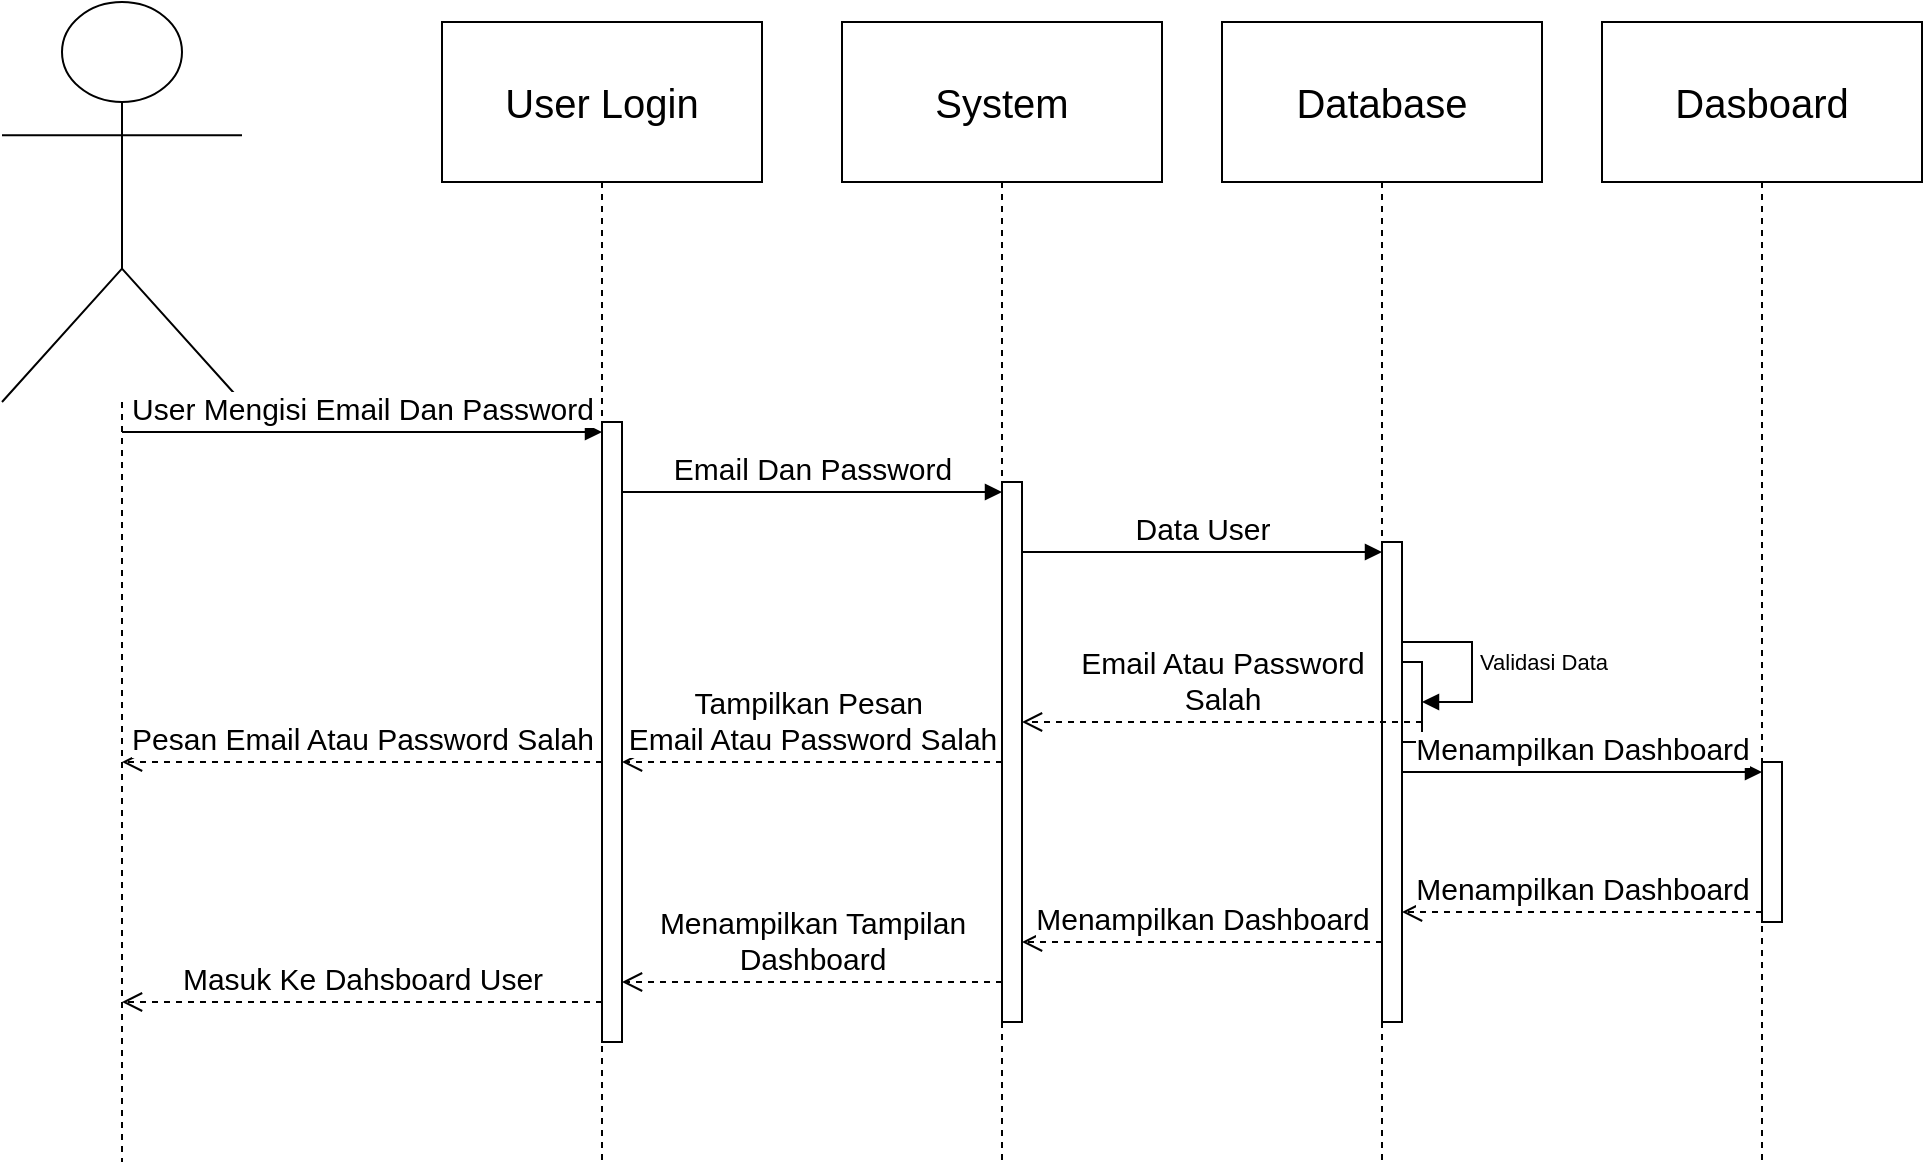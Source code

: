 <mxfile version="22.1.16" type="github">
  <diagram name="Page-1" id="13e1069c-82ec-6db2-03f1-153e76fe0fe0">
    <mxGraphModel dx="1600" dy="858" grid="1" gridSize="10" guides="1" tooltips="1" connect="1" arrows="1" fold="1" page="1" pageScale="1" pageWidth="1100" pageHeight="850" background="none" math="0" shadow="0">
      <root>
        <mxCell id="0" />
        <mxCell id="1" parent="0" />
        <mxCell id="xn0ObYfhN3N2uXmXBi_e-1" value="" style="shape=umlLifeline;perimeter=lifelinePerimeter;whiteSpace=wrap;html=1;container=1;dropTarget=0;collapsible=0;recursiveResize=0;outlineConnect=0;portConstraint=eastwest;newEdgeStyle={&quot;curved&quot;:0,&quot;rounded&quot;:0};participant=umlActor;size=200;" vertex="1" parent="1">
          <mxGeometry x="40" y="30" width="120" height="580" as="geometry" />
        </mxCell>
        <mxCell id="xn0ObYfhN3N2uXmXBi_e-2" value="&lt;font style=&quot;font-size: 20px;&quot;&gt;User Login&lt;/font&gt;" style="shape=umlLifeline;perimeter=lifelinePerimeter;whiteSpace=wrap;html=1;container=1;dropTarget=0;collapsible=0;recursiveResize=0;outlineConnect=0;portConstraint=eastwest;newEdgeStyle={&quot;curved&quot;:0,&quot;rounded&quot;:0};size=80;" vertex="1" parent="1">
          <mxGeometry x="260" y="40" width="160" height="570" as="geometry" />
        </mxCell>
        <mxCell id="xn0ObYfhN3N2uXmXBi_e-8" value="" style="html=1;points=[[0,0,0,0,5],[0,1,0,0,-5],[1,0,0,0,5],[1,1,0,0,-5]];perimeter=orthogonalPerimeter;outlineConnect=0;targetShapes=umlLifeline;portConstraint=eastwest;newEdgeStyle={&quot;curved&quot;:0,&quot;rounded&quot;:0};" vertex="1" parent="xn0ObYfhN3N2uXmXBi_e-2">
          <mxGeometry x="80" y="200" width="10" height="310" as="geometry" />
        </mxCell>
        <mxCell id="xn0ObYfhN3N2uXmXBi_e-3" value="&lt;span style=&quot;font-size: 20px;&quot;&gt;System&lt;/span&gt;" style="shape=umlLifeline;perimeter=lifelinePerimeter;whiteSpace=wrap;html=1;container=1;dropTarget=0;collapsible=0;recursiveResize=0;outlineConnect=0;portConstraint=eastwest;newEdgeStyle={&quot;curved&quot;:0,&quot;rounded&quot;:0};size=80;" vertex="1" parent="1">
          <mxGeometry x="460" y="40" width="160" height="570" as="geometry" />
        </mxCell>
        <mxCell id="xn0ObYfhN3N2uXmXBi_e-11" value="" style="html=1;points=[[0,0,0,0,5],[0,1,0,0,-5],[1,0,0,0,5],[1,1,0,0,-5]];perimeter=orthogonalPerimeter;outlineConnect=0;targetShapes=umlLifeline;portConstraint=eastwest;newEdgeStyle={&quot;curved&quot;:0,&quot;rounded&quot;:0};" vertex="1" parent="xn0ObYfhN3N2uXmXBi_e-3">
          <mxGeometry x="80" y="230" width="10" height="270" as="geometry" />
        </mxCell>
        <mxCell id="xn0ObYfhN3N2uXmXBi_e-4" value="&lt;span style=&quot;font-size: 20px;&quot;&gt;Database&lt;/span&gt;" style="shape=umlLifeline;perimeter=lifelinePerimeter;whiteSpace=wrap;html=1;container=1;dropTarget=0;collapsible=0;recursiveResize=0;outlineConnect=0;portConstraint=eastwest;newEdgeStyle={&quot;curved&quot;:0,&quot;rounded&quot;:0};size=80;" vertex="1" parent="1">
          <mxGeometry x="650" y="40" width="160" height="570" as="geometry" />
        </mxCell>
        <mxCell id="xn0ObYfhN3N2uXmXBi_e-14" value="" style="html=1;points=[[0,0,0,0,5],[0,1,0,0,-5],[1,0,0,0,5],[1,1,0,0,-5]];perimeter=orthogonalPerimeter;outlineConnect=0;targetShapes=umlLifeline;portConstraint=eastwest;newEdgeStyle={&quot;curved&quot;:0,&quot;rounded&quot;:0};" vertex="1" parent="xn0ObYfhN3N2uXmXBi_e-4">
          <mxGeometry x="80" y="260" width="10" height="240" as="geometry" />
        </mxCell>
        <mxCell id="xn0ObYfhN3N2uXmXBi_e-17" value="" style="html=1;points=[[0,0,0,0,5],[0,1,0,0,-5],[1,0,0,0,5],[1,1,0,0,-5]];perimeter=orthogonalPerimeter;outlineConnect=0;targetShapes=umlLifeline;portConstraint=eastwest;newEdgeStyle={&quot;curved&quot;:0,&quot;rounded&quot;:0};" vertex="1" parent="xn0ObYfhN3N2uXmXBi_e-4">
          <mxGeometry x="90" y="320" width="10" height="40" as="geometry" />
        </mxCell>
        <mxCell id="xn0ObYfhN3N2uXmXBi_e-18" value="Validasi Data" style="html=1;align=left;spacingLeft=2;endArrow=block;rounded=0;edgeStyle=orthogonalEdgeStyle;curved=0;rounded=0;" edge="1" target="xn0ObYfhN3N2uXmXBi_e-17" parent="xn0ObYfhN3N2uXmXBi_e-4" source="xn0ObYfhN3N2uXmXBi_e-14">
          <mxGeometry relative="1" as="geometry">
            <mxPoint x="95" y="300" as="sourcePoint" />
            <Array as="points">
              <mxPoint x="125" y="310" />
              <mxPoint x="125" y="340" />
            </Array>
          </mxGeometry>
        </mxCell>
        <mxCell id="xn0ObYfhN3N2uXmXBi_e-5" value="&lt;span style=&quot;font-size: 20px;&quot;&gt;Dasboard&lt;/span&gt;" style="shape=umlLifeline;perimeter=lifelinePerimeter;whiteSpace=wrap;html=1;container=1;dropTarget=0;collapsible=0;recursiveResize=0;outlineConnect=0;portConstraint=eastwest;newEdgeStyle={&quot;curved&quot;:0,&quot;rounded&quot;:0};size=80;" vertex="1" parent="1">
          <mxGeometry x="840" y="40" width="160" height="570" as="geometry" />
        </mxCell>
        <mxCell id="xn0ObYfhN3N2uXmXBi_e-25" value="" style="html=1;points=[[0,0,0,0,5],[0,1,0,0,-5],[1,0,0,0,5],[1,1,0,0,-5]];perimeter=orthogonalPerimeter;outlineConnect=0;targetShapes=umlLifeline;portConstraint=eastwest;newEdgeStyle={&quot;curved&quot;:0,&quot;rounded&quot;:0};" vertex="1" parent="xn0ObYfhN3N2uXmXBi_e-5">
          <mxGeometry x="80" y="370" width="10" height="80" as="geometry" />
        </mxCell>
        <mxCell id="xn0ObYfhN3N2uXmXBi_e-9" value="&lt;font style=&quot;font-size: 15px;&quot;&gt;User Mengisi Email Dan Password&lt;/font&gt;" style="html=1;verticalAlign=bottom;endArrow=block;curved=0;rounded=0;entryX=0;entryY=0;entryDx=0;entryDy=5;" edge="1" target="xn0ObYfhN3N2uXmXBi_e-8" parent="1" source="xn0ObYfhN3N2uXmXBi_e-1">
          <mxGeometry relative="1" as="geometry">
            <mxPoint x="270" y="245" as="sourcePoint" />
          </mxGeometry>
        </mxCell>
        <mxCell id="xn0ObYfhN3N2uXmXBi_e-12" value="&lt;font style=&quot;font-size: 15px;&quot;&gt;Email Dan Password&lt;/font&gt;" style="html=1;verticalAlign=bottom;endArrow=block;curved=0;rounded=0;entryX=0;entryY=0;entryDx=0;entryDy=5;" edge="1" target="xn0ObYfhN3N2uXmXBi_e-11" parent="1" source="xn0ObYfhN3N2uXmXBi_e-8">
          <mxGeometry relative="1" as="geometry">
            <mxPoint x="380" y="275" as="sourcePoint" />
          </mxGeometry>
        </mxCell>
        <mxCell id="xn0ObYfhN3N2uXmXBi_e-15" value="&lt;font style=&quot;font-size: 15px;&quot;&gt;Data User&lt;/font&gt;" style="html=1;verticalAlign=bottom;endArrow=block;curved=0;rounded=0;entryX=0;entryY=0;entryDx=0;entryDy=5;" edge="1" target="xn0ObYfhN3N2uXmXBi_e-14" parent="1" source="xn0ObYfhN3N2uXmXBi_e-11">
          <mxGeometry relative="1" as="geometry">
            <mxPoint x="660" y="305" as="sourcePoint" />
          </mxGeometry>
        </mxCell>
        <mxCell id="xn0ObYfhN3N2uXmXBi_e-19" value="&lt;font style=&quot;font-size: 15px;&quot;&gt;Email Atau Password&lt;br&gt;Salah&lt;/font&gt;" style="html=1;verticalAlign=bottom;endArrow=open;dashed=1;endSize=8;curved=0;rounded=0;exitX=1;exitY=0.75;exitDx=0;exitDy=0;exitPerimeter=0;" edge="1" parent="1" source="xn0ObYfhN3N2uXmXBi_e-17" target="xn0ObYfhN3N2uXmXBi_e-11">
          <mxGeometry relative="1" as="geometry">
            <mxPoint x="620" y="410" as="sourcePoint" />
            <mxPoint x="560" y="390" as="targetPoint" />
          </mxGeometry>
        </mxCell>
        <mxCell id="xn0ObYfhN3N2uXmXBi_e-20" value="&lt;span style=&quot;font-size: 15px;&quot;&gt;Tampilkan Pesan&amp;nbsp;&lt;br&gt;Email Atau Password Salah&lt;br&gt;&lt;/span&gt;" style="html=1;verticalAlign=bottom;endArrow=open;dashed=1;endSize=8;curved=0;rounded=0;" edge="1" parent="1" target="xn0ObYfhN3N2uXmXBi_e-8">
          <mxGeometry relative="1" as="geometry">
            <mxPoint x="540" y="410" as="sourcePoint" />
            <mxPoint x="460" y="410" as="targetPoint" />
          </mxGeometry>
        </mxCell>
        <mxCell id="xn0ObYfhN3N2uXmXBi_e-21" value="&lt;font style=&quot;font-size: 15px;&quot;&gt;Pesan Email Atau Password Salah&lt;/font&gt;" style="html=1;verticalAlign=bottom;endArrow=open;dashed=1;endSize=8;curved=0;rounded=0;" edge="1" parent="1" target="xn0ObYfhN3N2uXmXBi_e-1">
          <mxGeometry relative="1" as="geometry">
            <mxPoint x="340" y="410" as="sourcePoint" />
            <mxPoint x="260" y="410" as="targetPoint" />
          </mxGeometry>
        </mxCell>
        <mxCell id="xn0ObYfhN3N2uXmXBi_e-26" value="&lt;font style=&quot;font-size: 15px;&quot;&gt;Menampilkan Dashboard&lt;/font&gt;" style="html=1;verticalAlign=bottom;endArrow=block;curved=0;rounded=0;entryX=0;entryY=0;entryDx=0;entryDy=5;" edge="1" target="xn0ObYfhN3N2uXmXBi_e-25" parent="1" source="xn0ObYfhN3N2uXmXBi_e-14">
          <mxGeometry relative="1" as="geometry">
            <mxPoint x="850" y="415" as="sourcePoint" />
          </mxGeometry>
        </mxCell>
        <mxCell id="xn0ObYfhN3N2uXmXBi_e-27" value="&lt;font style=&quot;font-size: 15px;&quot;&gt;Menampilkan Dashboard&lt;/font&gt;" style="html=1;verticalAlign=bottom;endArrow=open;dashed=1;endSize=8;curved=0;rounded=0;exitX=0;exitY=1;exitDx=0;exitDy=-5;" edge="1" source="xn0ObYfhN3N2uXmXBi_e-25" parent="1" target="xn0ObYfhN3N2uXmXBi_e-14">
          <mxGeometry relative="1" as="geometry">
            <mxPoint x="850" y="485" as="targetPoint" />
          </mxGeometry>
        </mxCell>
        <mxCell id="xn0ObYfhN3N2uXmXBi_e-28" value="&lt;font style=&quot;font-size: 15px;&quot;&gt;Menampilkan Dashboard&lt;/font&gt;" style="html=1;verticalAlign=bottom;endArrow=open;dashed=1;endSize=8;curved=0;rounded=0;" edge="1" parent="1" target="xn0ObYfhN3N2uXmXBi_e-11">
          <mxGeometry relative="1" as="geometry">
            <mxPoint x="730" y="500" as="sourcePoint" />
            <mxPoint x="650" y="500" as="targetPoint" />
          </mxGeometry>
        </mxCell>
        <mxCell id="xn0ObYfhN3N2uXmXBi_e-29" value="&lt;font style=&quot;font-size: 15px;&quot;&gt;Menampilkan Tampilan &lt;br&gt;Dashboard&lt;/font&gt;" style="html=1;verticalAlign=bottom;endArrow=open;dashed=1;endSize=8;curved=0;rounded=0;" edge="1" parent="1" target="xn0ObYfhN3N2uXmXBi_e-8">
          <mxGeometry relative="1" as="geometry">
            <mxPoint x="540" y="520" as="sourcePoint" />
            <mxPoint x="460" y="520" as="targetPoint" />
          </mxGeometry>
        </mxCell>
        <mxCell id="xn0ObYfhN3N2uXmXBi_e-30" value="&lt;font style=&quot;font-size: 15px;&quot;&gt;Masuk Ke Dahsboard User&lt;/font&gt;" style="html=1;verticalAlign=bottom;endArrow=open;dashed=1;endSize=8;curved=0;rounded=0;" edge="1" parent="1" target="xn0ObYfhN3N2uXmXBi_e-1">
          <mxGeometry relative="1" as="geometry">
            <mxPoint x="340" y="530" as="sourcePoint" />
            <mxPoint x="260" y="530" as="targetPoint" />
          </mxGeometry>
        </mxCell>
      </root>
    </mxGraphModel>
  </diagram>
</mxfile>
